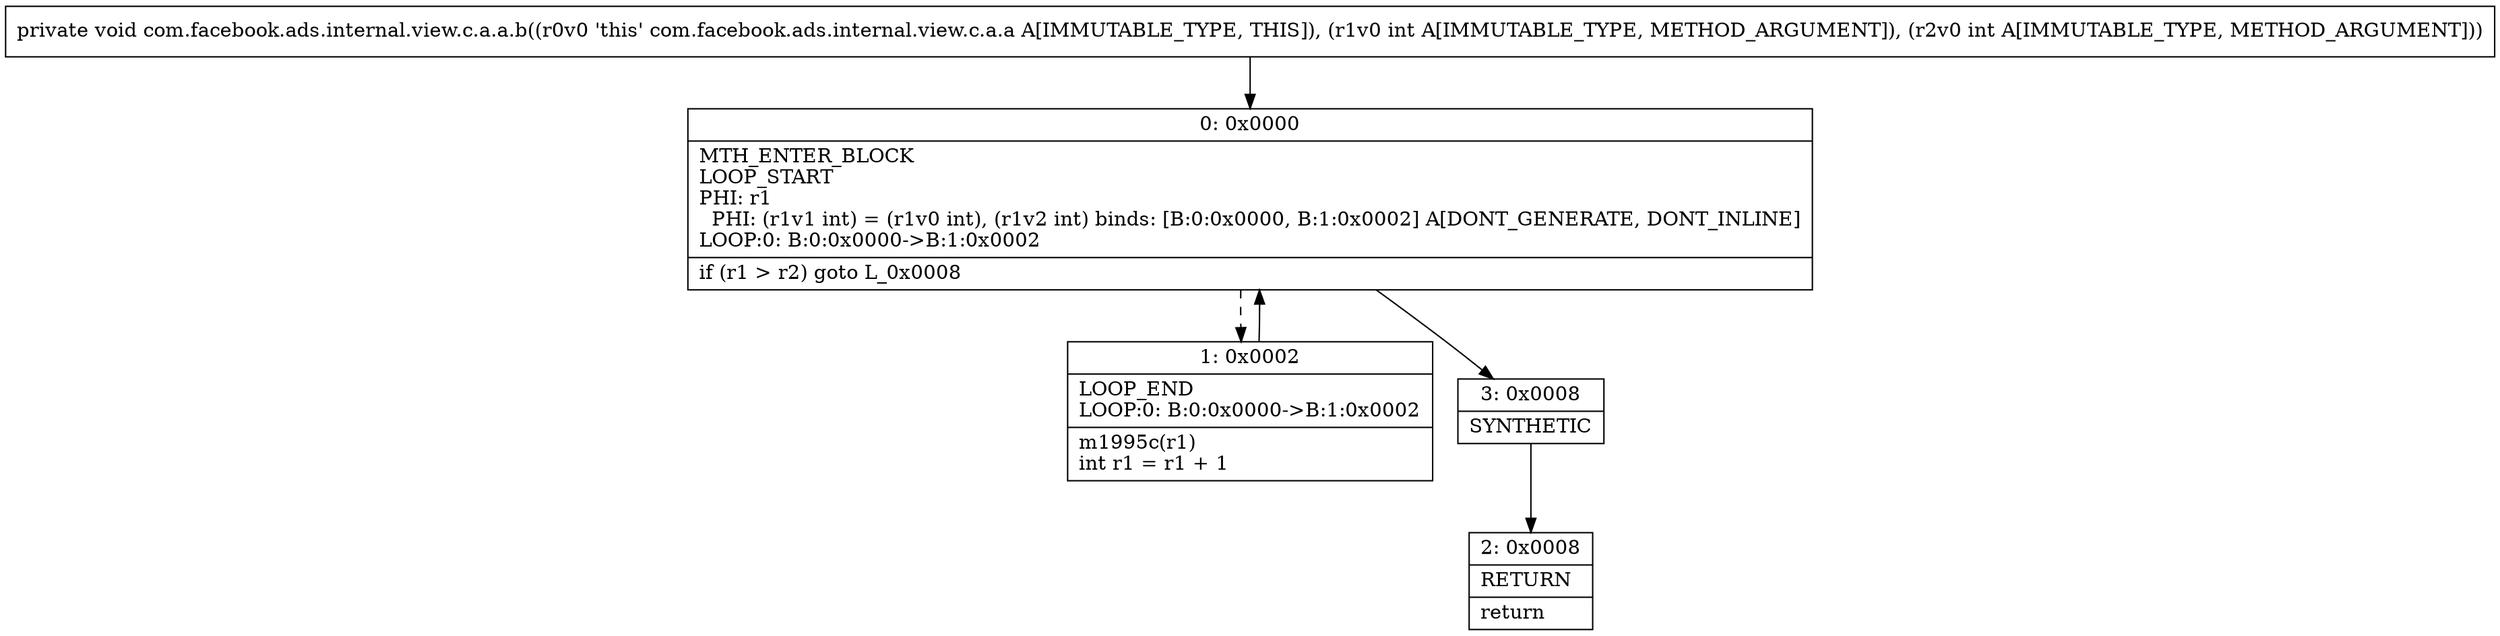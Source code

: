 digraph "CFG forcom.facebook.ads.internal.view.c.a.a.b(II)V" {
Node_0 [shape=record,label="{0\:\ 0x0000|MTH_ENTER_BLOCK\lLOOP_START\lPHI: r1 \l  PHI: (r1v1 int) = (r1v0 int), (r1v2 int) binds: [B:0:0x0000, B:1:0x0002] A[DONT_GENERATE, DONT_INLINE]\lLOOP:0: B:0:0x0000\-\>B:1:0x0002\l|if (r1 \> r2) goto L_0x0008\l}"];
Node_1 [shape=record,label="{1\:\ 0x0002|LOOP_END\lLOOP:0: B:0:0x0000\-\>B:1:0x0002\l|m1995c(r1)\lint r1 = r1 + 1\l}"];
Node_2 [shape=record,label="{2\:\ 0x0008|RETURN\l|return\l}"];
Node_3 [shape=record,label="{3\:\ 0x0008|SYNTHETIC\l}"];
MethodNode[shape=record,label="{private void com.facebook.ads.internal.view.c.a.a.b((r0v0 'this' com.facebook.ads.internal.view.c.a.a A[IMMUTABLE_TYPE, THIS]), (r1v0 int A[IMMUTABLE_TYPE, METHOD_ARGUMENT]), (r2v0 int A[IMMUTABLE_TYPE, METHOD_ARGUMENT])) }"];
MethodNode -> Node_0;
Node_0 -> Node_1[style=dashed];
Node_0 -> Node_3;
Node_1 -> Node_0;
Node_3 -> Node_2;
}

